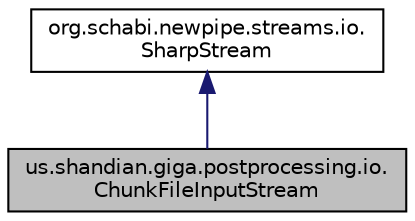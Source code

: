 digraph "us.shandian.giga.postprocessing.io.ChunkFileInputStream"
{
 // LATEX_PDF_SIZE
  edge [fontname="Helvetica",fontsize="10",labelfontname="Helvetica",labelfontsize="10"];
  node [fontname="Helvetica",fontsize="10",shape=record];
  Node0 [label="us.shandian.giga.postprocessing.io.\lChunkFileInputStream",height=0.2,width=0.4,color="black", fillcolor="grey75", style="filled", fontcolor="black",tooltip=" "];
  Node1 -> Node0 [dir="back",color="midnightblue",fontsize="10",style="solid",fontname="Helvetica"];
  Node1 [label="org.schabi.newpipe.streams.io.\lSharpStream",height=0.2,width=0.4,color="black", fillcolor="white", style="filled",URL="$classorg_1_1schabi_1_1newpipe_1_1streams_1_1io_1_1_sharp_stream.html",tooltip=" "];
}
